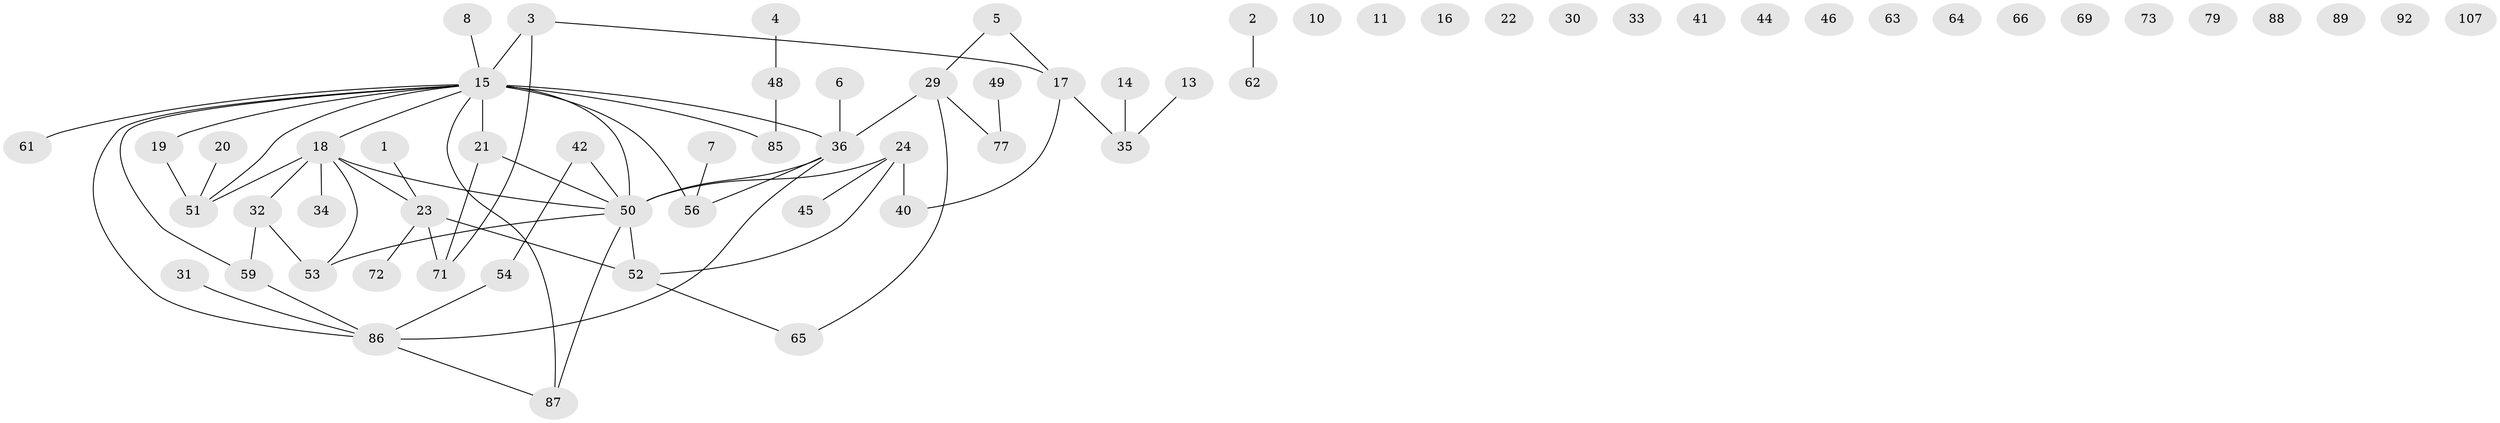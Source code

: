 // original degree distribution, {1: 0.17757009345794392, 2: 0.32710280373831774, 0: 0.17757009345794392, 5: 0.037383177570093455, 4: 0.08411214953271028, 3: 0.14953271028037382, 7: 0.028037383177570093, 6: 0.018691588785046728}
// Generated by graph-tools (version 1.1) at 2025/16/03/04/25 18:16:46]
// undirected, 64 vertices, 64 edges
graph export_dot {
graph [start="1"]
  node [color=gray90,style=filled];
  1;
  2;
  3 [super="+68"];
  4 [super="+9"];
  5;
  6;
  7 [super="+12"];
  8 [super="+60"];
  10;
  11;
  13;
  14 [super="+93"];
  15 [super="+78+90+98"];
  16;
  17 [super="+81"];
  18 [super="+25"];
  19 [super="+94"];
  20 [super="+91+95"];
  21 [super="+102+37"];
  22;
  23 [super="+28+67"];
  24 [super="+101+75"];
  29 [super="+47"];
  30;
  31 [super="+82"];
  32 [super="+55"];
  33;
  34 [super="+106"];
  35 [super="+84"];
  36 [super="+39+38"];
  40 [super="+43"];
  41;
  42;
  44;
  45;
  46;
  48;
  49;
  50 [super="+58"];
  51;
  52 [super="+57+83"];
  53;
  54 [super="+70"];
  56 [super="+76"];
  59;
  61;
  62;
  63;
  64;
  65;
  66;
  69;
  71 [super="+80"];
  72;
  73;
  77;
  79;
  85;
  86;
  87;
  88;
  89;
  92;
  107;
  1 -- 23;
  2 -- 62;
  3 -- 15 [weight=2];
  3 -- 17;
  3 -- 71;
  4 -- 48;
  5 -- 17;
  5 -- 29;
  6 -- 36;
  7 -- 56;
  8 -- 15;
  13 -- 35;
  14 -- 35;
  15 -- 56 [weight=3];
  15 -- 86;
  15 -- 36 [weight=2];
  15 -- 59;
  15 -- 50;
  15 -- 51;
  15 -- 85;
  15 -- 87;
  15 -- 19;
  15 -- 61;
  15 -- 18;
  15 -- 21;
  17 -- 35;
  17 -- 40;
  18 -- 23;
  18 -- 32;
  18 -- 34;
  18 -- 51;
  18 -- 53;
  18 -- 50;
  19 -- 51;
  20 -- 51;
  21 -- 50 [weight=2];
  21 -- 71;
  23 -- 52 [weight=2];
  23 -- 71;
  23 -- 72;
  24 -- 52;
  24 -- 40;
  24 -- 45;
  24 -- 50;
  29 -- 77;
  29 -- 65;
  29 -- 36;
  31 -- 86;
  32 -- 59;
  32 -- 53;
  36 -- 86;
  36 -- 50;
  36 -- 56;
  42 -- 50;
  42 -- 54;
  48 -- 85;
  49 -- 77;
  50 -- 53;
  50 -- 52;
  50 -- 87;
  52 -- 65;
  54 -- 86;
  59 -- 86;
  86 -- 87;
}
